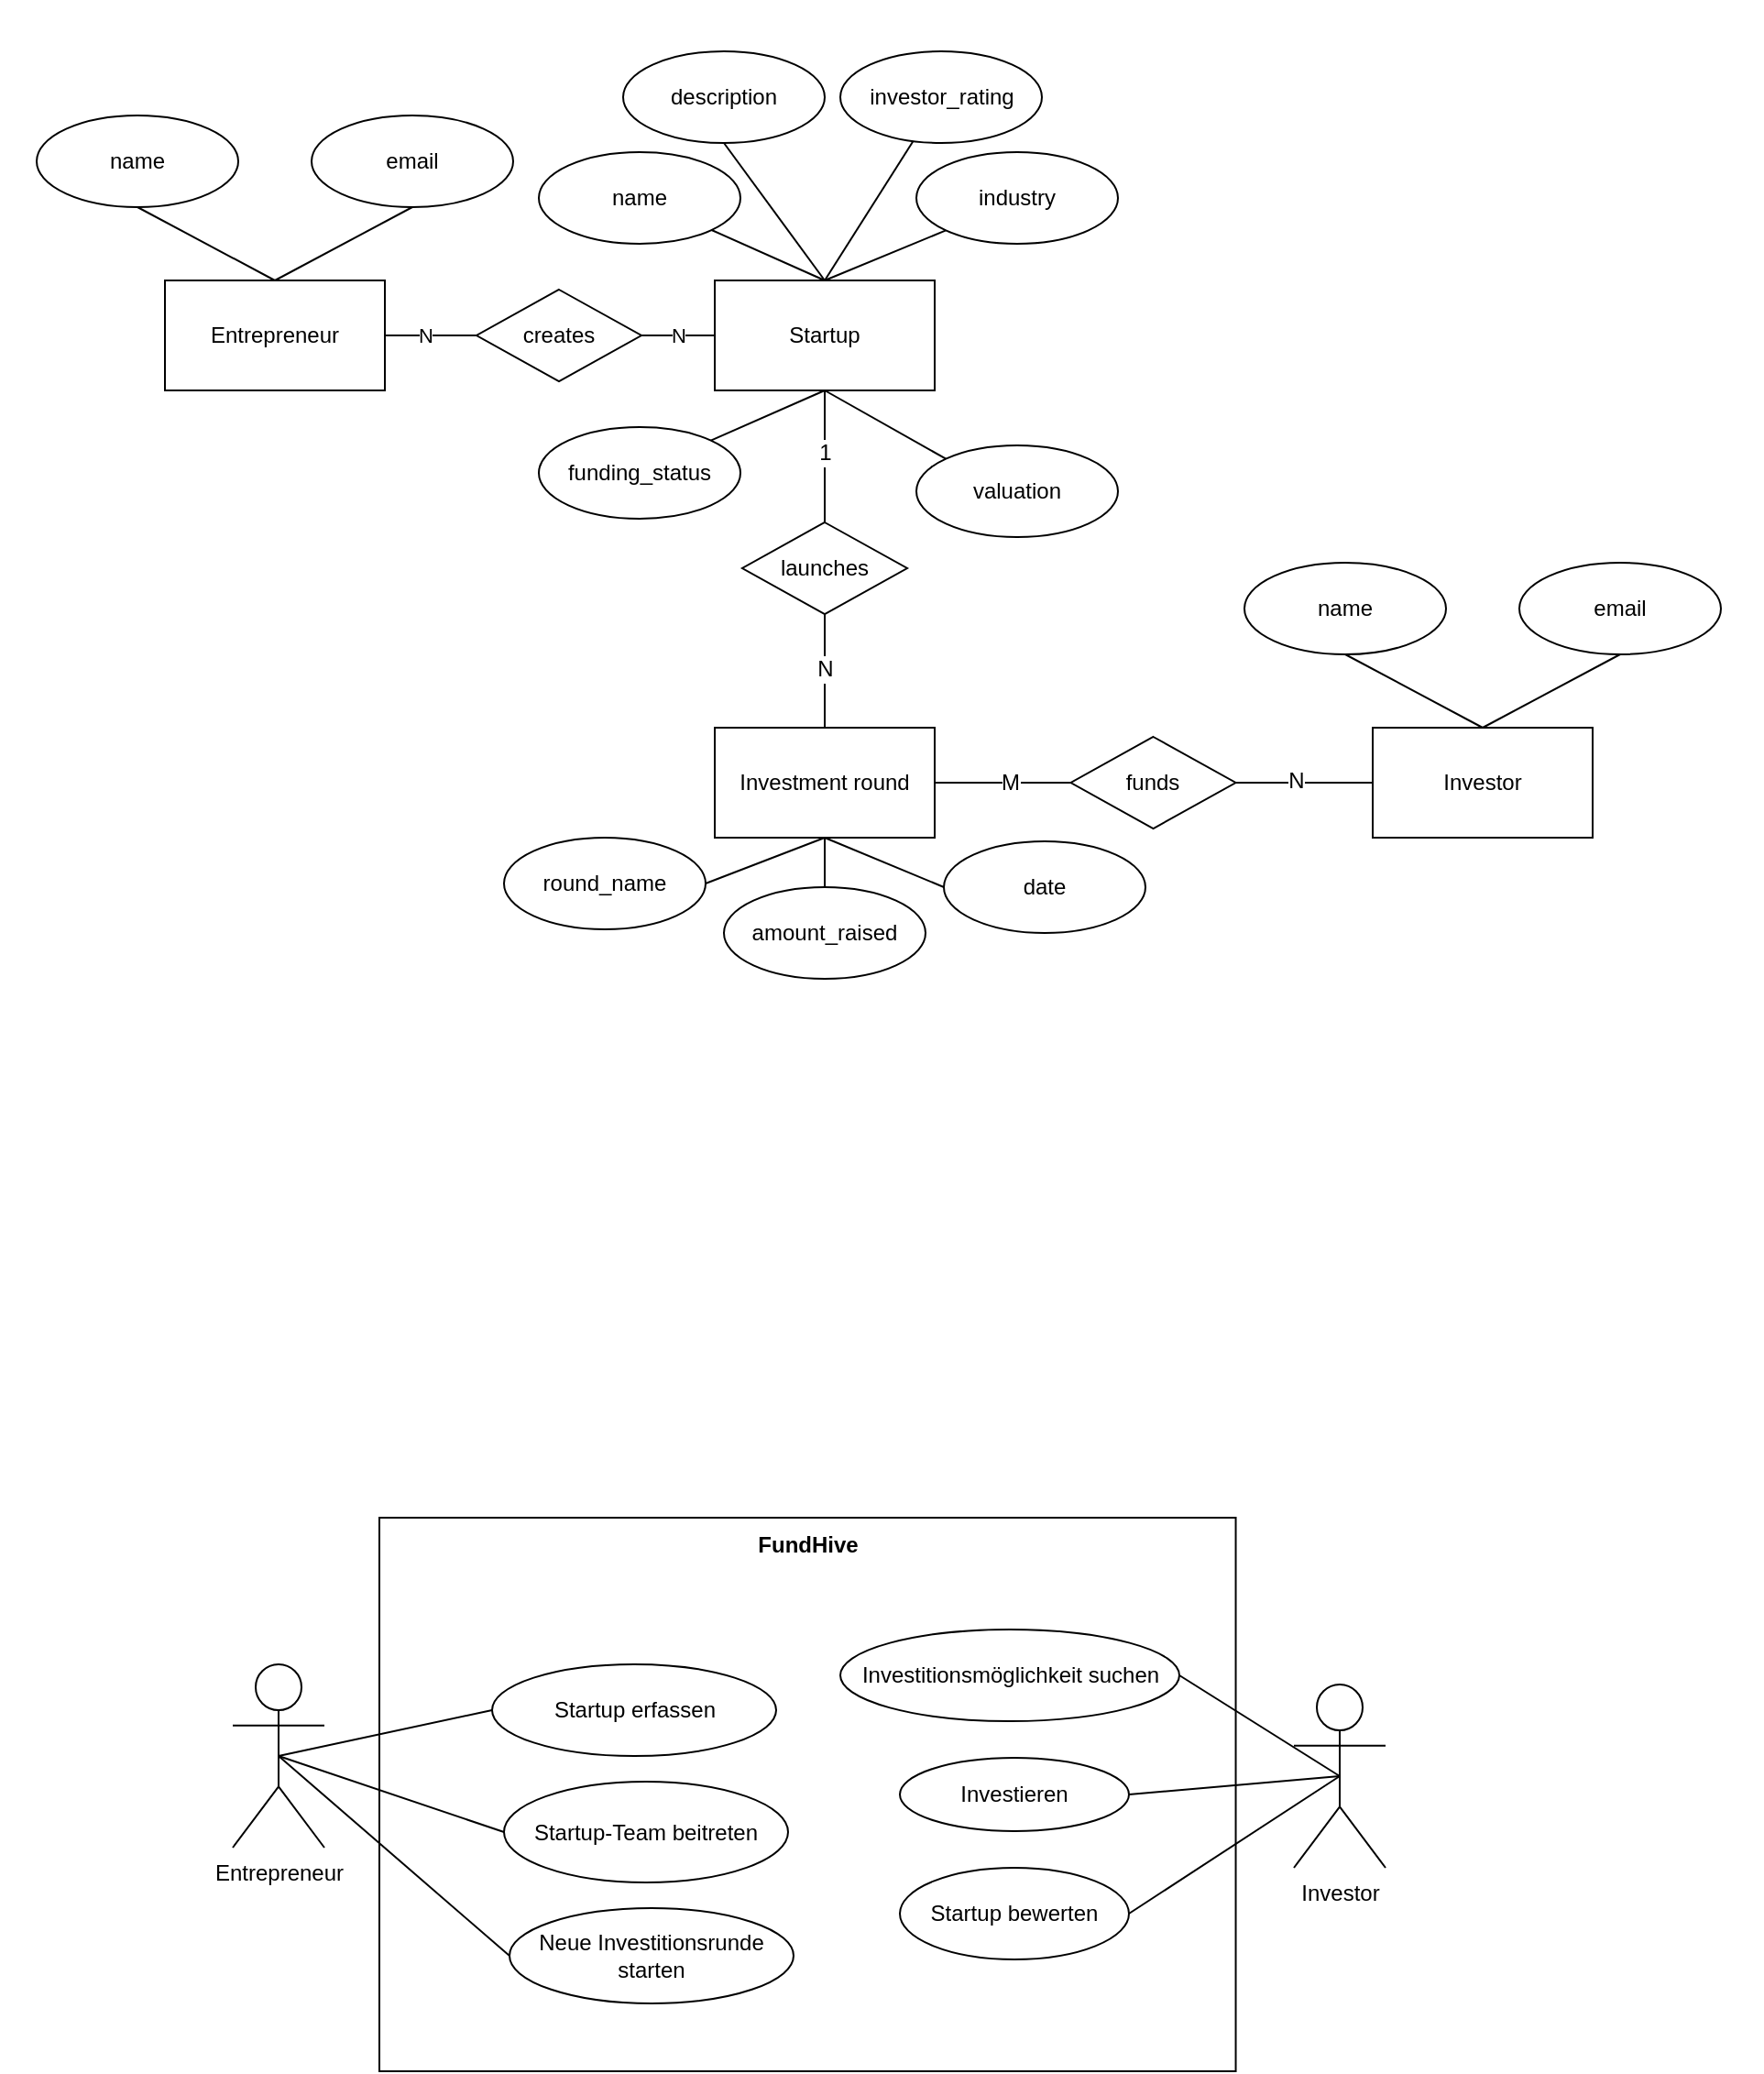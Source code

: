 <mxfile version="26.0.16">
  <diagram name="Seite-1" id="BsTbQbyeUdDjgpqLvMzg">
    <mxGraphModel dx="1122" dy="1352" grid="0" gridSize="10" guides="1" tooltips="1" connect="1" arrows="1" fold="1" page="0" pageScale="1" pageWidth="827" pageHeight="1169" math="0" shadow="0">
      <root>
        <mxCell id="0" />
        <mxCell id="1" parent="0" />
        <mxCell id="T4wDhP7YV10SAbBv8NX--1" value="" style="rounded=0;whiteSpace=wrap;html=1;strokeColor=light-dark(#FFFFFF,#FFFFFF);" parent="1" vertex="1">
          <mxGeometry x="11" y="148" width="960" height="561" as="geometry" />
        </mxCell>
        <mxCell id="T4wDhP7YV10SAbBv8NX--2" value="" style="rounded=0;whiteSpace=wrap;html=1;strokeColor=light-dark(#FFFFFF,#FFFFFF);" parent="1" vertex="1">
          <mxGeometry x="102" y="955" width="695" height="290" as="geometry" />
        </mxCell>
        <mxCell id="T4wDhP7YV10SAbBv8NX--3" value="Startup" style="rounded=0;whiteSpace=wrap;html=1;" parent="1" vertex="1">
          <mxGeometry x="400" y="300" width="120" height="60" as="geometry" />
        </mxCell>
        <mxCell id="T4wDhP7YV10SAbBv8NX--4" value="Investor" style="rounded=0;whiteSpace=wrap;html=1;" parent="1" vertex="1">
          <mxGeometry x="759" y="544" width="120" height="60" as="geometry" />
        </mxCell>
        <mxCell id="T4wDhP7YV10SAbBv8NX--5" value="Entrepreneur" style="rounded=0;whiteSpace=wrap;html=1;" parent="1" vertex="1">
          <mxGeometry x="100" y="300" width="120" height="60" as="geometry" />
        </mxCell>
        <mxCell id="T4wDhP7YV10SAbBv8NX--6" value="name" style="ellipse;whiteSpace=wrap;html=1;" parent="1" vertex="1">
          <mxGeometry x="30" y="210" width="110" height="50" as="geometry" />
        </mxCell>
        <mxCell id="T4wDhP7YV10SAbBv8NX--7" value="email" style="ellipse;whiteSpace=wrap;html=1;" parent="1" vertex="1">
          <mxGeometry x="180" y="210" width="110" height="50" as="geometry" />
        </mxCell>
        <mxCell id="T4wDhP7YV10SAbBv8NX--8" value="" style="endArrow=none;html=1;rounded=0;entryX=0.5;entryY=1;entryDx=0;entryDy=0;exitX=0.5;exitY=0;exitDx=0;exitDy=0;" parent="1" source="T4wDhP7YV10SAbBv8NX--5" target="T4wDhP7YV10SAbBv8NX--6" edge="1">
          <mxGeometry width="50" height="50" relative="1" as="geometry">
            <mxPoint x="180" y="470" as="sourcePoint" />
            <mxPoint x="230" y="420" as="targetPoint" />
          </mxGeometry>
        </mxCell>
        <mxCell id="T4wDhP7YV10SAbBv8NX--9" value="" style="endArrow=none;html=1;rounded=0;entryX=0.5;entryY=1;entryDx=0;entryDy=0;exitX=0.5;exitY=0;exitDx=0;exitDy=0;" parent="1" source="T4wDhP7YV10SAbBv8NX--5" target="T4wDhP7YV10SAbBv8NX--7" edge="1">
          <mxGeometry width="50" height="50" relative="1" as="geometry">
            <mxPoint x="170" y="310" as="sourcePoint" />
            <mxPoint x="95" y="270" as="targetPoint" />
          </mxGeometry>
        </mxCell>
        <mxCell id="T4wDhP7YV10SAbBv8NX--10" value="creates" style="rhombus;whiteSpace=wrap;html=1;" parent="1" vertex="1">
          <mxGeometry x="270" y="305" width="90" height="50" as="geometry" />
        </mxCell>
        <mxCell id="T4wDhP7YV10SAbBv8NX--12" value="" style="endArrow=none;html=1;rounded=0;exitX=1;exitY=0.5;exitDx=0;exitDy=0;entryX=0;entryY=0.5;entryDx=0;entryDy=0;" parent="1" source="T4wDhP7YV10SAbBv8NX--5" target="T4wDhP7YV10SAbBv8NX--10" edge="1">
          <mxGeometry width="50" height="50" relative="1" as="geometry">
            <mxPoint x="400" y="320" as="sourcePoint" />
            <mxPoint x="450" y="270" as="targetPoint" />
          </mxGeometry>
        </mxCell>
        <mxCell id="T4wDhP7YV10SAbBv8NX--13" value="N" style="edgeLabel;html=1;align=center;verticalAlign=middle;resizable=0;points=[];" parent="T4wDhP7YV10SAbBv8NX--12" vertex="1" connectable="0">
          <mxGeometry x="-0.112" relative="1" as="geometry">
            <mxPoint as="offset" />
          </mxGeometry>
        </mxCell>
        <mxCell id="T4wDhP7YV10SAbBv8NX--14" value="N" style="endArrow=none;html=1;rounded=0;exitX=1;exitY=0.5;exitDx=0;exitDy=0;entryX=0;entryY=0.5;entryDx=0;entryDy=0;" parent="1" source="T4wDhP7YV10SAbBv8NX--10" target="T4wDhP7YV10SAbBv8NX--3" edge="1">
          <mxGeometry width="50" height="50" relative="1" as="geometry">
            <mxPoint x="270" y="420" as="sourcePoint" />
            <mxPoint x="320" y="370" as="targetPoint" />
          </mxGeometry>
        </mxCell>
        <mxCell id="T4wDhP7YV10SAbBv8NX--19" value="name" style="ellipse;whiteSpace=wrap;html=1;" parent="1" vertex="1">
          <mxGeometry x="689" y="454" width="110" height="50" as="geometry" />
        </mxCell>
        <mxCell id="T4wDhP7YV10SAbBv8NX--20" value="email" style="ellipse;whiteSpace=wrap;html=1;" parent="1" vertex="1">
          <mxGeometry x="839" y="454" width="110" height="50" as="geometry" />
        </mxCell>
        <mxCell id="T4wDhP7YV10SAbBv8NX--21" value="" style="endArrow=none;html=1;rounded=0;entryX=0.5;entryY=1;entryDx=0;entryDy=0;exitX=0.5;exitY=0;exitDx=0;exitDy=0;" parent="1" target="T4wDhP7YV10SAbBv8NX--19" edge="1">
          <mxGeometry width="50" height="50" relative="1" as="geometry">
            <mxPoint x="819" y="544" as="sourcePoint" />
            <mxPoint x="889" y="664" as="targetPoint" />
          </mxGeometry>
        </mxCell>
        <mxCell id="T4wDhP7YV10SAbBv8NX--22" value="" style="endArrow=none;html=1;rounded=0;entryX=0.5;entryY=1;entryDx=0;entryDy=0;exitX=0.5;exitY=0;exitDx=0;exitDy=0;" parent="1" target="T4wDhP7YV10SAbBv8NX--20" edge="1">
          <mxGeometry width="50" height="50" relative="1" as="geometry">
            <mxPoint x="819" y="544" as="sourcePoint" />
            <mxPoint x="754" y="514" as="targetPoint" />
          </mxGeometry>
        </mxCell>
        <mxCell id="T4wDhP7YV10SAbBv8NX--23" value="name" style="ellipse;whiteSpace=wrap;html=1;" parent="1" vertex="1">
          <mxGeometry x="304" y="230" width="110" height="50" as="geometry" />
        </mxCell>
        <mxCell id="T4wDhP7YV10SAbBv8NX--24" value="funding_status" style="ellipse;whiteSpace=wrap;html=1;" parent="1" vertex="1">
          <mxGeometry x="304" y="380" width="110" height="50" as="geometry" />
        </mxCell>
        <mxCell id="T4wDhP7YV10SAbBv8NX--25" value="description" style="ellipse;whiteSpace=wrap;html=1;" parent="1" vertex="1">
          <mxGeometry x="350" y="175" width="110" height="50" as="geometry" />
        </mxCell>
        <mxCell id="T4wDhP7YV10SAbBv8NX--26" value="industry" style="ellipse;whiteSpace=wrap;html=1;" parent="1" vertex="1">
          <mxGeometry x="510" y="230" width="110" height="50" as="geometry" />
        </mxCell>
        <mxCell id="T4wDhP7YV10SAbBv8NX--27" value="valuation" style="ellipse;whiteSpace=wrap;html=1;" parent="1" vertex="1">
          <mxGeometry x="510" y="390" width="110" height="50" as="geometry" />
        </mxCell>
        <mxCell id="T4wDhP7YV10SAbBv8NX--28" value="" style="endArrow=none;html=1;rounded=0;entryX=0.5;entryY=1;entryDx=0;entryDy=0;exitX=0.5;exitY=0;exitDx=0;exitDy=0;" parent="1" source="T4wDhP7YV10SAbBv8NX--3" target="T4wDhP7YV10SAbBv8NX--25" edge="1">
          <mxGeometry width="50" height="50" relative="1" as="geometry">
            <mxPoint x="380" y="320" as="sourcePoint" />
            <mxPoint x="430" y="270" as="targetPoint" />
          </mxGeometry>
        </mxCell>
        <mxCell id="T4wDhP7YV10SAbBv8NX--29" value="" style="endArrow=none;html=1;rounded=0;exitX=0.5;exitY=0;exitDx=0;exitDy=0;" parent="1" source="T4wDhP7YV10SAbBv8NX--3" target="T4wDhP7YV10SAbBv8NX--23" edge="1">
          <mxGeometry width="50" height="50" relative="1" as="geometry">
            <mxPoint x="410" y="300" as="sourcePoint" />
            <mxPoint x="460" y="250" as="targetPoint" />
          </mxGeometry>
        </mxCell>
        <mxCell id="T4wDhP7YV10SAbBv8NX--30" value="" style="endArrow=none;html=1;rounded=0;entryX=0;entryY=1;entryDx=0;entryDy=0;" parent="1" target="T4wDhP7YV10SAbBv8NX--26" edge="1">
          <mxGeometry width="50" height="50" relative="1" as="geometry">
            <mxPoint x="460" y="300" as="sourcePoint" />
            <mxPoint x="520" y="260" as="targetPoint" />
          </mxGeometry>
        </mxCell>
        <mxCell id="T4wDhP7YV10SAbBv8NX--31" value="" style="endArrow=none;html=1;rounded=0;entryX=0.5;entryY=1;entryDx=0;entryDy=0;exitX=1;exitY=0;exitDx=0;exitDy=0;" parent="1" source="T4wDhP7YV10SAbBv8NX--24" target="T4wDhP7YV10SAbBv8NX--3" edge="1">
          <mxGeometry width="50" height="50" relative="1" as="geometry">
            <mxPoint x="380" y="420" as="sourcePoint" />
            <mxPoint x="430" y="370" as="targetPoint" />
          </mxGeometry>
        </mxCell>
        <mxCell id="T4wDhP7YV10SAbBv8NX--32" value="" style="endArrow=none;html=1;rounded=0;entryX=0.5;entryY=1;entryDx=0;entryDy=0;exitX=0;exitY=0;exitDx=0;exitDy=0;" parent="1" source="T4wDhP7YV10SAbBv8NX--27" target="T4wDhP7YV10SAbBv8NX--3" edge="1">
          <mxGeometry width="50" height="50" relative="1" as="geometry">
            <mxPoint x="400" y="430" as="sourcePoint" />
            <mxPoint x="450" y="380" as="targetPoint" />
          </mxGeometry>
        </mxCell>
        <mxCell id="T4wDhP7YV10SAbBv8NX--33" value="" style="rounded=0;whiteSpace=wrap;html=1;" parent="1" vertex="1">
          <mxGeometry x="217" y="975" width="467.27" height="302" as="geometry" />
        </mxCell>
        <mxCell id="T4wDhP7YV10SAbBv8NX--34" value="&lt;b&gt;FundHive&lt;/b&gt;" style="text;html=1;align=center;verticalAlign=middle;whiteSpace=wrap;rounded=0;" parent="1" vertex="1">
          <mxGeometry x="420.63" y="975" width="60" height="30" as="geometry" />
        </mxCell>
        <mxCell id="T4wDhP7YV10SAbBv8NX--35" value="Entrepreneur" style="shape=umlActor;verticalLabelPosition=bottom;verticalAlign=top;html=1;outlineConnect=0;" parent="1" vertex="1">
          <mxGeometry x="137" y="1055" width="50" height="100" as="geometry" />
        </mxCell>
        <mxCell id="T4wDhP7YV10SAbBv8NX--36" value="Investor" style="shape=umlActor;verticalLabelPosition=bottom;verticalAlign=top;html=1;outlineConnect=0;" parent="1" vertex="1">
          <mxGeometry x="716" y="1066" width="50" height="100" as="geometry" />
        </mxCell>
        <mxCell id="T4wDhP7YV10SAbBv8NX--37" value="&lt;p data-pm-slice=&quot;1 1 []&quot;&gt;Startup erfassen&lt;/p&gt;" style="ellipse;whiteSpace=wrap;html=1;" parent="1" vertex="1">
          <mxGeometry x="278.5" y="1055" width="155" height="50" as="geometry" />
        </mxCell>
        <mxCell id="T4wDhP7YV10SAbBv8NX--38" value="Startup-Team beitreten" style="ellipse;whiteSpace=wrap;html=1;" parent="1" vertex="1">
          <mxGeometry x="285" y="1119" width="155" height="55" as="geometry" />
        </mxCell>
        <mxCell id="T4wDhP7YV10SAbBv8NX--39" value="&lt;p data-pm-slice=&quot;1 1 []&quot;&gt;Investitionsmöglichkeit suchen&lt;/p&gt;" style="ellipse;whiteSpace=wrap;html=1;" parent="1" vertex="1">
          <mxGeometry x="468.5" y="1036" width="185" height="50" as="geometry" />
        </mxCell>
        <mxCell id="T4wDhP7YV10SAbBv8NX--40" value="Investieren" style="ellipse;whiteSpace=wrap;html=1;" parent="1" vertex="1">
          <mxGeometry x="501" y="1106" width="125" height="40" as="geometry" />
        </mxCell>
        <mxCell id="T4wDhP7YV10SAbBv8NX--41" value="Startup bewerten" style="ellipse;whiteSpace=wrap;html=1;" parent="1" vertex="1">
          <mxGeometry x="501" y="1166" width="125" height="50" as="geometry" />
        </mxCell>
        <mxCell id="T4wDhP7YV10SAbBv8NX--42" value="investor_rating" style="ellipse;whiteSpace=wrap;html=1;" parent="1" vertex="1">
          <mxGeometry x="468.5" y="175" width="110" height="50" as="geometry" />
        </mxCell>
        <mxCell id="T4wDhP7YV10SAbBv8NX--43" value="" style="endArrow=none;html=1;rounded=0;entryX=0.5;entryY=0;entryDx=0;entryDy=0;" parent="1" source="T4wDhP7YV10SAbBv8NX--42" target="T4wDhP7YV10SAbBv8NX--3" edge="1">
          <mxGeometry width="50" height="50" relative="1" as="geometry">
            <mxPoint x="380" y="460" as="sourcePoint" />
            <mxPoint x="430" y="410" as="targetPoint" />
          </mxGeometry>
        </mxCell>
        <mxCell id="T4wDhP7YV10SAbBv8NX--44" value="" style="endArrow=none;html=1;rounded=0;entryX=1;entryY=0.5;entryDx=0;entryDy=0;exitX=0.5;exitY=0.5;exitDx=0;exitDy=0;exitPerimeter=0;" parent="1" source="T4wDhP7YV10SAbBv8NX--36" target="T4wDhP7YV10SAbBv8NX--39" edge="1">
          <mxGeometry width="50" height="50" relative="1" as="geometry">
            <mxPoint x="746" y="1146" as="sourcePoint" />
            <mxPoint x="796" y="1096" as="targetPoint" />
          </mxGeometry>
        </mxCell>
        <mxCell id="T4wDhP7YV10SAbBv8NX--45" value="" style="endArrow=none;html=1;rounded=0;entryX=1;entryY=0.5;entryDx=0;entryDy=0;exitX=0.5;exitY=0.5;exitDx=0;exitDy=0;exitPerimeter=0;" parent="1" source="T4wDhP7YV10SAbBv8NX--36" target="T4wDhP7YV10SAbBv8NX--40" edge="1">
          <mxGeometry width="50" height="50" relative="1" as="geometry">
            <mxPoint x="786" y="1146" as="sourcePoint" />
            <mxPoint x="836" y="1096" as="targetPoint" />
          </mxGeometry>
        </mxCell>
        <mxCell id="T4wDhP7YV10SAbBv8NX--46" value="" style="endArrow=none;html=1;rounded=0;entryX=0.5;entryY=0.5;entryDx=0;entryDy=0;entryPerimeter=0;exitX=1;exitY=0.5;exitDx=0;exitDy=0;" parent="1" source="T4wDhP7YV10SAbBv8NX--41" target="T4wDhP7YV10SAbBv8NX--36" edge="1">
          <mxGeometry width="50" height="50" relative="1" as="geometry">
            <mxPoint x="726" y="1216" as="sourcePoint" />
            <mxPoint x="776" y="1166" as="targetPoint" />
          </mxGeometry>
        </mxCell>
        <mxCell id="T4wDhP7YV10SAbBv8NX--47" value="" style="endArrow=none;html=1;rounded=0;entryX=0;entryY=0.5;entryDx=0;entryDy=0;exitX=0.5;exitY=0.5;exitDx=0;exitDy=0;exitPerimeter=0;" parent="1" source="T4wDhP7YV10SAbBv8NX--35" target="T4wDhP7YV10SAbBv8NX--37" edge="1">
          <mxGeometry width="50" height="50" relative="1" as="geometry">
            <mxPoint x="147" y="1115" as="sourcePoint" />
            <mxPoint x="197" y="1065" as="targetPoint" />
          </mxGeometry>
        </mxCell>
        <mxCell id="T4wDhP7YV10SAbBv8NX--48" value="" style="endArrow=none;html=1;rounded=0;entryX=0;entryY=0.5;entryDx=0;entryDy=0;exitX=0.5;exitY=0.5;exitDx=0;exitDy=0;exitPerimeter=0;" parent="1" source="T4wDhP7YV10SAbBv8NX--35" target="T4wDhP7YV10SAbBv8NX--38" edge="1">
          <mxGeometry width="50" height="50" relative="1" as="geometry">
            <mxPoint x="197" y="1145" as="sourcePoint" />
            <mxPoint x="247" y="1095" as="targetPoint" />
          </mxGeometry>
        </mxCell>
        <mxCell id="T4wDhP7YV10SAbBv8NX--49" value="Neue Investitionsrunde starten" style="ellipse;whiteSpace=wrap;html=1;" parent="1" vertex="1">
          <mxGeometry x="288" y="1188" width="155" height="52" as="geometry" />
        </mxCell>
        <mxCell id="T4wDhP7YV10SAbBv8NX--50" value="" style="endArrow=none;html=1;rounded=0;entryX=0.5;entryY=0.5;entryDx=0;entryDy=0;entryPerimeter=0;exitX=0;exitY=0.5;exitDx=0;exitDy=0;" parent="1" source="T4wDhP7YV10SAbBv8NX--49" target="T4wDhP7YV10SAbBv8NX--35" edge="1">
          <mxGeometry width="50" height="50" relative="1" as="geometry">
            <mxPoint x="103" y="1233" as="sourcePoint" />
            <mxPoint x="153" y="1183" as="targetPoint" />
          </mxGeometry>
        </mxCell>
        <mxCell id="T4wDhP7YV10SAbBv8NX--52" value="Investment round" style="rounded=0;whiteSpace=wrap;html=1;" parent="1" vertex="1">
          <mxGeometry x="400" y="544" width="120" height="60" as="geometry" />
        </mxCell>
        <mxCell id="T4wDhP7YV10SAbBv8NX--53" value="" style="endArrow=none;html=1;rounded=0;entryX=0.5;entryY=1;entryDx=0;entryDy=0;exitX=0.5;exitY=0;exitDx=0;exitDy=0;" parent="1" source="T4wDhP7YV10SAbBv8NX--54" target="T4wDhP7YV10SAbBv8NX--3" edge="1">
          <mxGeometry width="50" height="50" relative="1" as="geometry">
            <mxPoint x="430.63" y="430" as="sourcePoint" />
            <mxPoint x="480.63" y="380" as="targetPoint" />
          </mxGeometry>
        </mxCell>
        <mxCell id="IfzkRBo9pdd01THmkZR5-3" value="1" style="edgeLabel;html=1;align=center;verticalAlign=middle;resizable=0;points=[];fontSize=12;" vertex="1" connectable="0" parent="T4wDhP7YV10SAbBv8NX--53">
          <mxGeometry x="0.058" relative="1" as="geometry">
            <mxPoint as="offset" />
          </mxGeometry>
        </mxCell>
        <mxCell id="T4wDhP7YV10SAbBv8NX--54" value="launches" style="rhombus;whiteSpace=wrap;html=1;" parent="1" vertex="1">
          <mxGeometry x="415" y="432" width="90" height="50" as="geometry" />
        </mxCell>
        <mxCell id="T4wDhP7YV10SAbBv8NX--55" value="" style="endArrow=none;html=1;rounded=0;entryX=0.5;entryY=1;entryDx=0;entryDy=0;exitX=0.5;exitY=0;exitDx=0;exitDy=0;" parent="1" source="T4wDhP7YV10SAbBv8NX--52" target="T4wDhP7YV10SAbBv8NX--54" edge="1">
          <mxGeometry width="50" height="50" relative="1" as="geometry">
            <mxPoint x="413" y="545" as="sourcePoint" />
            <mxPoint x="463" y="495" as="targetPoint" />
          </mxGeometry>
        </mxCell>
        <mxCell id="IfzkRBo9pdd01THmkZR5-4" value="N" style="edgeLabel;html=1;align=center;verticalAlign=middle;resizable=0;points=[];fontSize=12;" vertex="1" connectable="0" parent="T4wDhP7YV10SAbBv8NX--55">
          <mxGeometry x="0.055" relative="1" as="geometry">
            <mxPoint as="offset" />
          </mxGeometry>
        </mxCell>
        <mxCell id="T4wDhP7YV10SAbBv8NX--57" value="funds" style="rhombus;whiteSpace=wrap;html=1;" parent="1" vertex="1">
          <mxGeometry x="594.27" y="549" width="90" height="50" as="geometry" />
        </mxCell>
        <mxCell id="T4wDhP7YV10SAbBv8NX--59" value="" style="endArrow=none;html=1;rounded=0;entryX=1;entryY=0.5;entryDx=0;entryDy=0;exitX=0;exitY=0.5;exitDx=0;exitDy=0;" parent="1" source="T4wDhP7YV10SAbBv8NX--57" target="T4wDhP7YV10SAbBv8NX--52" edge="1">
          <mxGeometry width="50" height="50" relative="1" as="geometry">
            <mxPoint x="642" y="424" as="sourcePoint" />
            <mxPoint x="692" y="374" as="targetPoint" />
          </mxGeometry>
        </mxCell>
        <mxCell id="IfzkRBo9pdd01THmkZR5-1" value="M" style="edgeLabel;html=1;align=center;verticalAlign=middle;resizable=0;points=[];fontSize=12;" vertex="1" connectable="0" parent="T4wDhP7YV10SAbBv8NX--59">
          <mxGeometry x="-0.093" relative="1" as="geometry">
            <mxPoint as="offset" />
          </mxGeometry>
        </mxCell>
        <mxCell id="T4wDhP7YV10SAbBv8NX--60" value="round_name" style="ellipse;whiteSpace=wrap;html=1;" parent="1" vertex="1">
          <mxGeometry x="285" y="604" width="110" height="50" as="geometry" />
        </mxCell>
        <mxCell id="T4wDhP7YV10SAbBv8NX--61" value="amount_raised" style="ellipse;whiteSpace=wrap;html=1;" parent="1" vertex="1">
          <mxGeometry x="405" y="631" width="110" height="50" as="geometry" />
        </mxCell>
        <mxCell id="T4wDhP7YV10SAbBv8NX--62" value="date" style="ellipse;whiteSpace=wrap;html=1;" parent="1" vertex="1">
          <mxGeometry x="525" y="606" width="110" height="50" as="geometry" />
        </mxCell>
        <mxCell id="T4wDhP7YV10SAbBv8NX--63" value="" style="endArrow=none;html=1;rounded=0;entryX=0.5;entryY=1;entryDx=0;entryDy=0;exitX=1;exitY=0.5;exitDx=0;exitDy=0;" parent="1" source="T4wDhP7YV10SAbBv8NX--60" target="T4wDhP7YV10SAbBv8NX--52" edge="1">
          <mxGeometry width="50" height="50" relative="1" as="geometry">
            <mxPoint x="560" y="559" as="sourcePoint" />
            <mxPoint x="610" y="509" as="targetPoint" />
          </mxGeometry>
        </mxCell>
        <mxCell id="T4wDhP7YV10SAbBv8NX--64" value="" style="endArrow=none;html=1;rounded=0;entryX=0.5;entryY=1;entryDx=0;entryDy=0;" parent="1" source="T4wDhP7YV10SAbBv8NX--61" target="T4wDhP7YV10SAbBv8NX--52" edge="1">
          <mxGeometry width="50" height="50" relative="1" as="geometry">
            <mxPoint x="363" y="769" as="sourcePoint" />
            <mxPoint x="413" y="719" as="targetPoint" />
          </mxGeometry>
        </mxCell>
        <mxCell id="T4wDhP7YV10SAbBv8NX--65" value="" style="endArrow=none;html=1;rounded=0;entryX=0.5;entryY=1;entryDx=0;entryDy=0;exitX=0;exitY=0.5;exitDx=0;exitDy=0;" parent="1" source="T4wDhP7YV10SAbBv8NX--62" target="T4wDhP7YV10SAbBv8NX--52" edge="1">
          <mxGeometry width="50" height="50" relative="1" as="geometry">
            <mxPoint x="496" y="729" as="sourcePoint" />
            <mxPoint x="546" y="679" as="targetPoint" />
          </mxGeometry>
        </mxCell>
        <mxCell id="T4wDhP7YV10SAbBv8NX--67" value="" style="endArrow=none;html=1;rounded=0;entryX=0;entryY=0.5;entryDx=0;entryDy=0;exitX=1;exitY=0.5;exitDx=0;exitDy=0;" parent="1" source="T4wDhP7YV10SAbBv8NX--57" target="T4wDhP7YV10SAbBv8NX--4" edge="1">
          <mxGeometry width="50" height="50" relative="1" as="geometry">
            <mxPoint x="691.13" y="577.25" as="sourcePoint" />
            <mxPoint x="602" y="547" as="targetPoint" />
          </mxGeometry>
        </mxCell>
        <mxCell id="IfzkRBo9pdd01THmkZR5-2" value="N" style="edgeLabel;html=1;align=center;verticalAlign=middle;resizable=0;points=[];fontSize=12;" vertex="1" connectable="0" parent="T4wDhP7YV10SAbBv8NX--67">
          <mxGeometry x="-0.137" y="1" relative="1" as="geometry">
            <mxPoint as="offset" />
          </mxGeometry>
        </mxCell>
      </root>
    </mxGraphModel>
  </diagram>
</mxfile>
